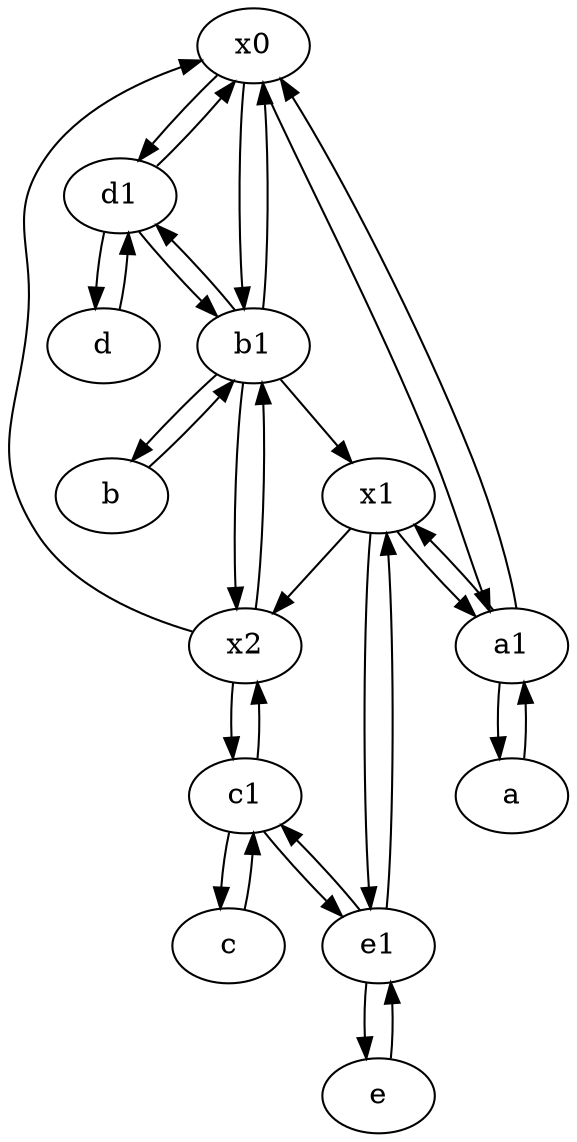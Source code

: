 digraph  {
	x0;
	b [pos="50,20!"];
	d1 [pos="25,30!"];
	e [pos="30,50!"];
	d [pos="20,30!"];
	c1 [pos="30,15!"];
	c [pos="20,10!"];
	a [pos="40,10!"];
	x2;
	a1 [pos="40,15!"];
	e1 [pos="25,45!"];
	x1;
	b1 [pos="45,20!"];
	x0 -> d1;
	d -> d1;
	x2 -> b1;
	e1 -> x1;
	a1 -> x0;
	d1 -> b1;
	b -> b1;
	c1 -> e1;
	x1 -> x2;
	c1 -> c;
	c -> c1;
	x2 -> x0;
	b1 -> b;
	x0 -> a1;
	e1 -> e;
	c1 -> x2;
	a1 -> x1;
	x1 -> e1;
	b1 -> d1;
	a -> a1;
	b1 -> x2;
	d1 -> d;
	b1 -> x0;
	e1 -> c1;
	d1 -> x0;
	x1 -> a1;
	x2 -> c1;
	x0 -> b1;
	e -> e1;
	a1 -> a;
	b1 -> x1;

	}